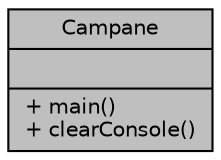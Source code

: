 digraph "Campane"
{
 // INTERACTIVE_SVG=YES
  edge [fontname="Helvetica",fontsize="10",labelfontname="Helvetica",labelfontsize="10"];
  node [fontname="Helvetica",fontsize="10",shape=record];
  Node1 [label="{Campane\n||+ main()\l+ clearConsole()\l}",height=0.2,width=0.4,color="black", fillcolor="grey75", style="filled", fontcolor="black"];
}

